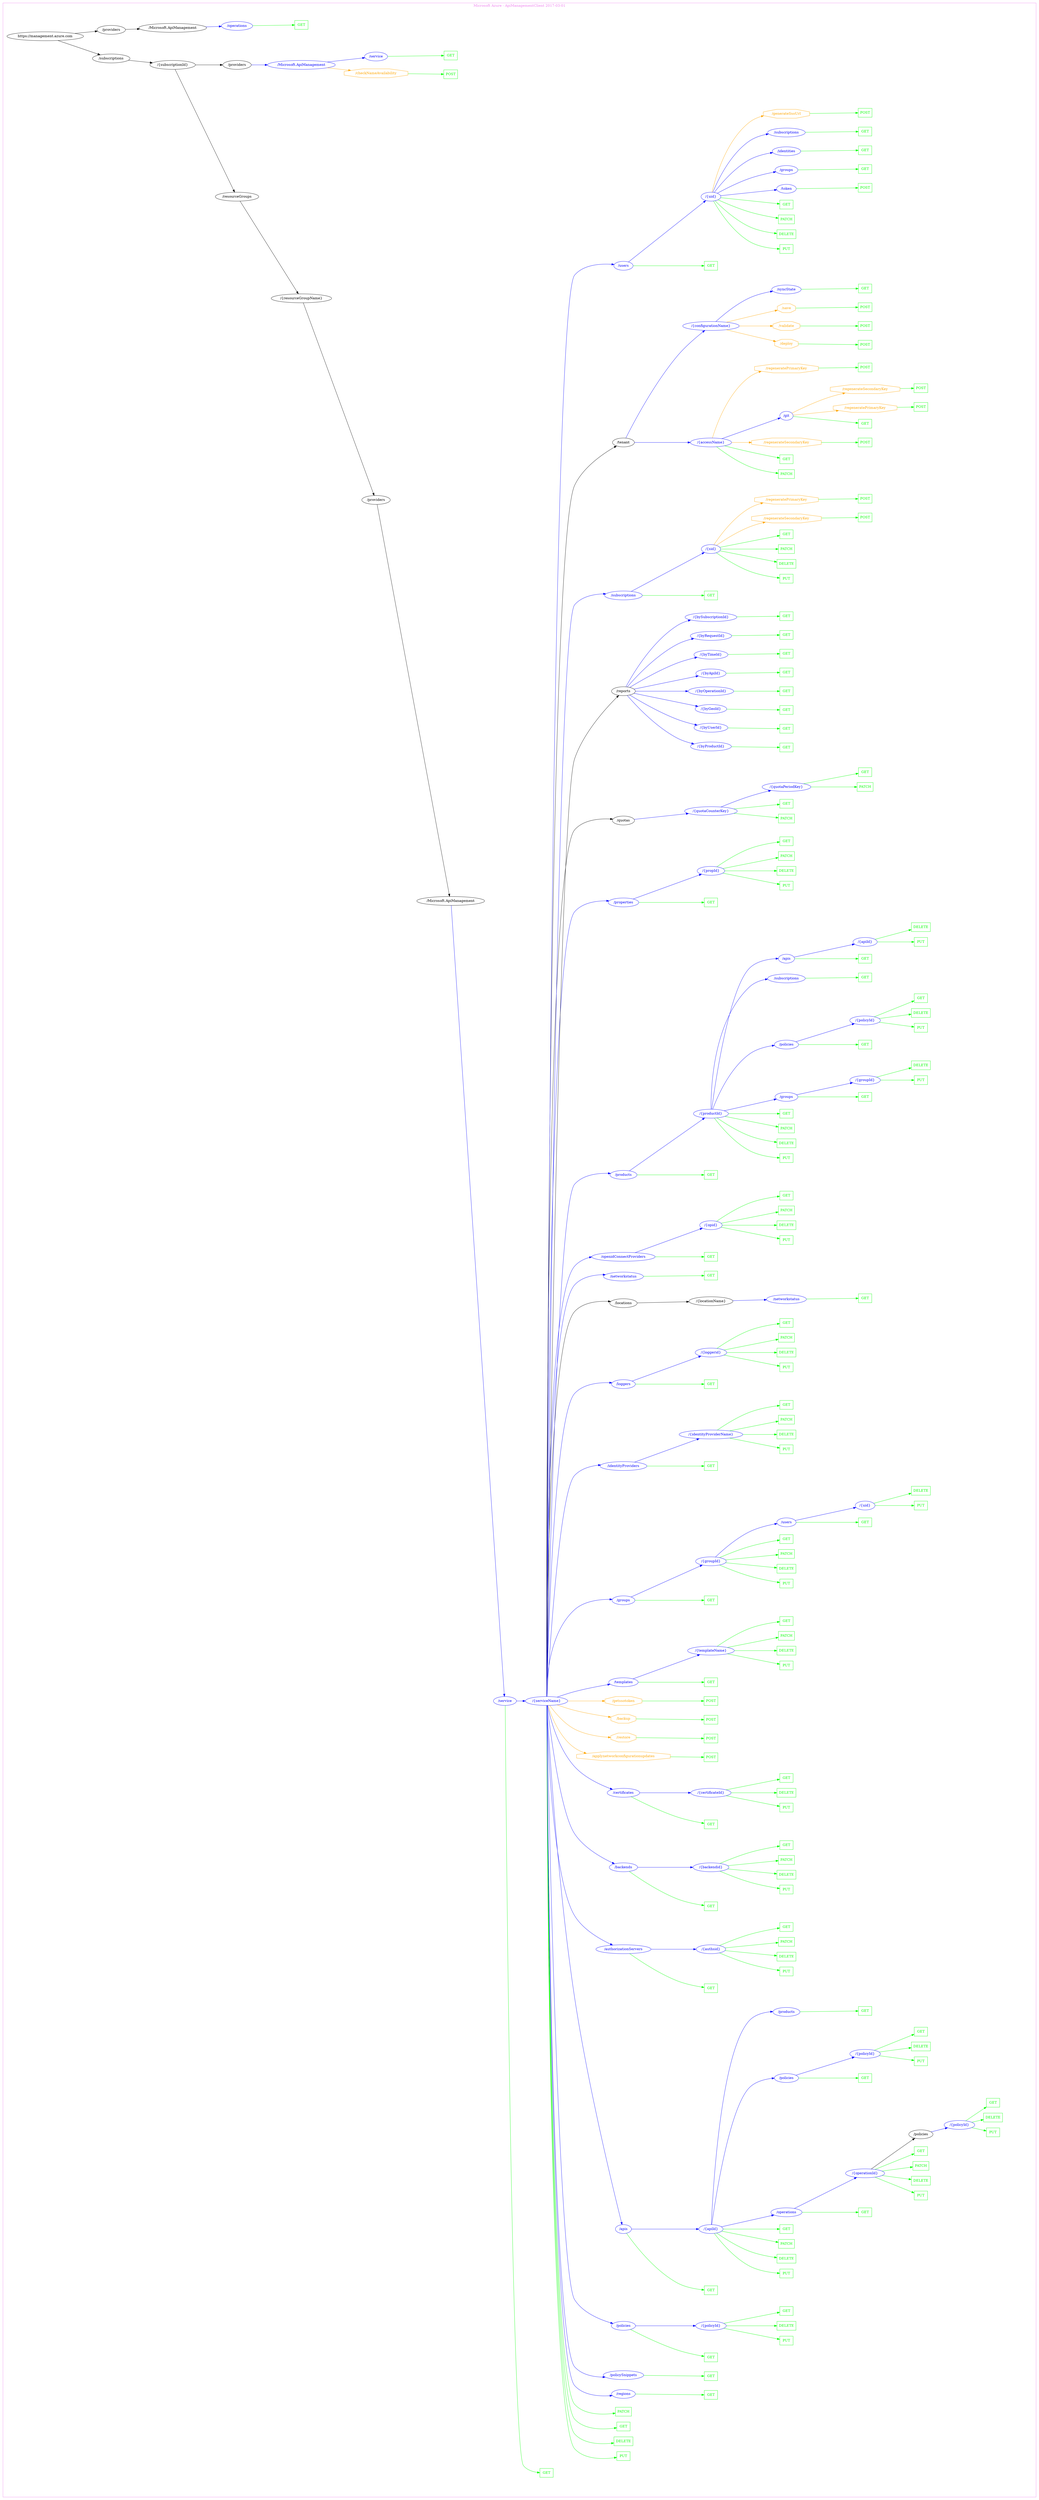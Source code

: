 digraph Cloud_Computing_REST_API {
rankdir="LR";
subgraph cluster_0 {
label="Microsoft Azure - ApiManagementClient 2017-03-01"
color=violet
fontcolor=violet
subgraph cluster_1 {
label=""
color=white
fontcolor=white
node1 [label="https://management.azure.com", shape="ellipse", color="black", fontcolor="black"]
node1 -> node2 [color="black", fontcolor="black"]
subgraph cluster_2 {
label=""
color=white
fontcolor=white
node2 [label="/subscriptions", shape="ellipse", color="black", fontcolor="black"]
node2 -> node3 [color="black", fontcolor="black"]
subgraph cluster_3 {
label=""
color=white
fontcolor=white
node3 [label="/{subscriptionId}", shape="ellipse", color="black", fontcolor="black"]
node3 -> node4 [color="black", fontcolor="black"]
subgraph cluster_4 {
label=""
color=white
fontcolor=white
node4 [label="/resourceGroups", shape="ellipse", color="black", fontcolor="black"]
node4 -> node5 [color="black", fontcolor="black"]
subgraph cluster_5 {
label=""
color=white
fontcolor=white
node5 [label="/{resourceGroupName}", shape="ellipse", color="black", fontcolor="black"]
node5 -> node6 [color="black", fontcolor="black"]
subgraph cluster_6 {
label=""
color=white
fontcolor=white
node6 [label="/providers", shape="ellipse", color="black", fontcolor="black"]
node6 -> node7 [color="black", fontcolor="black"]
subgraph cluster_7 {
label=""
color=white
fontcolor=white
node7 [label="/Microsoft.ApiManagement", shape="ellipse", color="black", fontcolor="black"]
node7 -> node8 [color="blue", fontcolor="blue"]
subgraph cluster_8 {
label=""
color=white
fontcolor=white
node8 [label="/service", shape="ellipse", color="blue", fontcolor="blue"]
node8 -> node9 [color="green", fontcolor="green"]
subgraph cluster_9 {
label=""
color=white
fontcolor=white
node9 [label="GET", shape="box", color="green", fontcolor="green"]
}
node8 -> node10 [color="blue", fontcolor="blue"]
subgraph cluster_10 {
label=""
color=white
fontcolor=white
node10 [label="/{serviceName}", shape="ellipse", color="blue", fontcolor="blue"]
node10 -> node11 [color="green", fontcolor="green"]
subgraph cluster_11 {
label=""
color=white
fontcolor=white
node11 [label="PUT", shape="box", color="green", fontcolor="green"]
}
node10 -> node12 [color="green", fontcolor="green"]
subgraph cluster_12 {
label=""
color=white
fontcolor=white
node12 [label="DELETE", shape="box", color="green", fontcolor="green"]
}
node10 -> node13 [color="green", fontcolor="green"]
subgraph cluster_13 {
label=""
color=white
fontcolor=white
node13 [label="GET", shape="box", color="green", fontcolor="green"]
}
node10 -> node14 [color="green", fontcolor="green"]
subgraph cluster_14 {
label=""
color=white
fontcolor=white
node14 [label="PATCH", shape="box", color="green", fontcolor="green"]
}
node10 -> node15 [color="blue", fontcolor="blue"]
subgraph cluster_15 {
label=""
color=white
fontcolor=white
node15 [label="/regions", shape="ellipse", color="blue", fontcolor="blue"]
node15 -> node16 [color="green", fontcolor="green"]
subgraph cluster_16 {
label=""
color=white
fontcolor=white
node16 [label="GET", shape="box", color="green", fontcolor="green"]
}
}
node10 -> node17 [color="blue", fontcolor="blue"]
subgraph cluster_17 {
label=""
color=white
fontcolor=white
node17 [label="/policySnippets", shape="ellipse", color="blue", fontcolor="blue"]
node17 -> node18 [color="green", fontcolor="green"]
subgraph cluster_18 {
label=""
color=white
fontcolor=white
node18 [label="GET", shape="box", color="green", fontcolor="green"]
}
}
node10 -> node19 [color="blue", fontcolor="blue"]
subgraph cluster_19 {
label=""
color=white
fontcolor=white
node19 [label="/policies", shape="ellipse", color="blue", fontcolor="blue"]
node19 -> node20 [color="green", fontcolor="green"]
subgraph cluster_20 {
label=""
color=white
fontcolor=white
node20 [label="GET", shape="box", color="green", fontcolor="green"]
}
node19 -> node21 [color="blue", fontcolor="blue"]
subgraph cluster_21 {
label=""
color=white
fontcolor=white
node21 [label="/{policyId}", shape="ellipse", color="blue", fontcolor="blue"]
node21 -> node22 [color="green", fontcolor="green"]
subgraph cluster_22 {
label=""
color=white
fontcolor=white
node22 [label="PUT", shape="box", color="green", fontcolor="green"]
}
node21 -> node23 [color="green", fontcolor="green"]
subgraph cluster_23 {
label=""
color=white
fontcolor=white
node23 [label="DELETE", shape="box", color="green", fontcolor="green"]
}
node21 -> node24 [color="green", fontcolor="green"]
subgraph cluster_24 {
label=""
color=white
fontcolor=white
node24 [label="GET", shape="box", color="green", fontcolor="green"]
}
}
}
node10 -> node25 [color="blue", fontcolor="blue"]
subgraph cluster_25 {
label=""
color=white
fontcolor=white
node25 [label="/apis", shape="ellipse", color="blue", fontcolor="blue"]
node25 -> node26 [color="green", fontcolor="green"]
subgraph cluster_26 {
label=""
color=white
fontcolor=white
node26 [label="GET", shape="box", color="green", fontcolor="green"]
}
node25 -> node27 [color="blue", fontcolor="blue"]
subgraph cluster_27 {
label=""
color=white
fontcolor=white
node27 [label="/{apiId}", shape="ellipse", color="blue", fontcolor="blue"]
node27 -> node28 [color="green", fontcolor="green"]
subgraph cluster_28 {
label=""
color=white
fontcolor=white
node28 [label="PUT", shape="box", color="green", fontcolor="green"]
}
node27 -> node29 [color="green", fontcolor="green"]
subgraph cluster_29 {
label=""
color=white
fontcolor=white
node29 [label="DELETE", shape="box", color="green", fontcolor="green"]
}
node27 -> node30 [color="green", fontcolor="green"]
subgraph cluster_30 {
label=""
color=white
fontcolor=white
node30 [label="PATCH", shape="box", color="green", fontcolor="green"]
}
node27 -> node31 [color="green", fontcolor="green"]
subgraph cluster_31 {
label=""
color=white
fontcolor=white
node31 [label="GET", shape="box", color="green", fontcolor="green"]
}
node27 -> node32 [color="blue", fontcolor="blue"]
subgraph cluster_32 {
label=""
color=white
fontcolor=white
node32 [label="/operations", shape="ellipse", color="blue", fontcolor="blue"]
node32 -> node33 [color="green", fontcolor="green"]
subgraph cluster_33 {
label=""
color=white
fontcolor=white
node33 [label="GET", shape="box", color="green", fontcolor="green"]
}
node32 -> node34 [color="blue", fontcolor="blue"]
subgraph cluster_34 {
label=""
color=white
fontcolor=white
node34 [label="/{operationId}", shape="ellipse", color="blue", fontcolor="blue"]
node34 -> node35 [color="green", fontcolor="green"]
subgraph cluster_35 {
label=""
color=white
fontcolor=white
node35 [label="PUT", shape="box", color="green", fontcolor="green"]
}
node34 -> node36 [color="green", fontcolor="green"]
subgraph cluster_36 {
label=""
color=white
fontcolor=white
node36 [label="DELETE", shape="box", color="green", fontcolor="green"]
}
node34 -> node37 [color="green", fontcolor="green"]
subgraph cluster_37 {
label=""
color=white
fontcolor=white
node37 [label="PATCH", shape="box", color="green", fontcolor="green"]
}
node34 -> node38 [color="green", fontcolor="green"]
subgraph cluster_38 {
label=""
color=white
fontcolor=white
node38 [label="GET", shape="box", color="green", fontcolor="green"]
}
node34 -> node39 [color="black", fontcolor="black"]
subgraph cluster_39 {
label=""
color=white
fontcolor=white
node39 [label="/policies", shape="ellipse", color="black", fontcolor="black"]
node39 -> node40 [color="blue", fontcolor="blue"]
subgraph cluster_40 {
label=""
color=white
fontcolor=white
node40 [label="/{policyId}", shape="ellipse", color="blue", fontcolor="blue"]
node40 -> node41 [color="green", fontcolor="green"]
subgraph cluster_41 {
label=""
color=white
fontcolor=white
node41 [label="PUT", shape="box", color="green", fontcolor="green"]
}
node40 -> node42 [color="green", fontcolor="green"]
subgraph cluster_42 {
label=""
color=white
fontcolor=white
node42 [label="DELETE", shape="box", color="green", fontcolor="green"]
}
node40 -> node43 [color="green", fontcolor="green"]
subgraph cluster_43 {
label=""
color=white
fontcolor=white
node43 [label="GET", shape="box", color="green", fontcolor="green"]
}
}
}
}
}
node27 -> node44 [color="blue", fontcolor="blue"]
subgraph cluster_44 {
label=""
color=white
fontcolor=white
node44 [label="/policies", shape="ellipse", color="blue", fontcolor="blue"]
node44 -> node45 [color="green", fontcolor="green"]
subgraph cluster_45 {
label=""
color=white
fontcolor=white
node45 [label="GET", shape="box", color="green", fontcolor="green"]
}
node44 -> node46 [color="blue", fontcolor="blue"]
subgraph cluster_46 {
label=""
color=white
fontcolor=white
node46 [label="/{policyId}", shape="ellipse", color="blue", fontcolor="blue"]
node46 -> node47 [color="green", fontcolor="green"]
subgraph cluster_47 {
label=""
color=white
fontcolor=white
node47 [label="PUT", shape="box", color="green", fontcolor="green"]
}
node46 -> node48 [color="green", fontcolor="green"]
subgraph cluster_48 {
label=""
color=white
fontcolor=white
node48 [label="DELETE", shape="box", color="green", fontcolor="green"]
}
node46 -> node49 [color="green", fontcolor="green"]
subgraph cluster_49 {
label=""
color=white
fontcolor=white
node49 [label="GET", shape="box", color="green", fontcolor="green"]
}
}
}
node27 -> node50 [color="blue", fontcolor="blue"]
subgraph cluster_50 {
label=""
color=white
fontcolor=white
node50 [label="/products", shape="ellipse", color="blue", fontcolor="blue"]
node50 -> node51 [color="green", fontcolor="green"]
subgraph cluster_51 {
label=""
color=white
fontcolor=white
node51 [label="GET", shape="box", color="green", fontcolor="green"]
}
}
}
}
node10 -> node52 [color="blue", fontcolor="blue"]
subgraph cluster_52 {
label=""
color=white
fontcolor=white
node52 [label="/authorizationServers", shape="ellipse", color="blue", fontcolor="blue"]
node52 -> node53 [color="green", fontcolor="green"]
subgraph cluster_53 {
label=""
color=white
fontcolor=white
node53 [label="GET", shape="box", color="green", fontcolor="green"]
}
node52 -> node54 [color="blue", fontcolor="blue"]
subgraph cluster_54 {
label=""
color=white
fontcolor=white
node54 [label="/{authsid}", shape="ellipse", color="blue", fontcolor="blue"]
node54 -> node55 [color="green", fontcolor="green"]
subgraph cluster_55 {
label=""
color=white
fontcolor=white
node55 [label="PUT", shape="box", color="green", fontcolor="green"]
}
node54 -> node56 [color="green", fontcolor="green"]
subgraph cluster_56 {
label=""
color=white
fontcolor=white
node56 [label="DELETE", shape="box", color="green", fontcolor="green"]
}
node54 -> node57 [color="green", fontcolor="green"]
subgraph cluster_57 {
label=""
color=white
fontcolor=white
node57 [label="PATCH", shape="box", color="green", fontcolor="green"]
}
node54 -> node58 [color="green", fontcolor="green"]
subgraph cluster_58 {
label=""
color=white
fontcolor=white
node58 [label="GET", shape="box", color="green", fontcolor="green"]
}
}
}
node10 -> node59 [color="blue", fontcolor="blue"]
subgraph cluster_59 {
label=""
color=white
fontcolor=white
node59 [label="/backends", shape="ellipse", color="blue", fontcolor="blue"]
node59 -> node60 [color="green", fontcolor="green"]
subgraph cluster_60 {
label=""
color=white
fontcolor=white
node60 [label="GET", shape="box", color="green", fontcolor="green"]
}
node59 -> node61 [color="blue", fontcolor="blue"]
subgraph cluster_61 {
label=""
color=white
fontcolor=white
node61 [label="/{backendid}", shape="ellipse", color="blue", fontcolor="blue"]
node61 -> node62 [color="green", fontcolor="green"]
subgraph cluster_62 {
label=""
color=white
fontcolor=white
node62 [label="PUT", shape="box", color="green", fontcolor="green"]
}
node61 -> node63 [color="green", fontcolor="green"]
subgraph cluster_63 {
label=""
color=white
fontcolor=white
node63 [label="DELETE", shape="box", color="green", fontcolor="green"]
}
node61 -> node64 [color="green", fontcolor="green"]
subgraph cluster_64 {
label=""
color=white
fontcolor=white
node64 [label="PATCH", shape="box", color="green", fontcolor="green"]
}
node61 -> node65 [color="green", fontcolor="green"]
subgraph cluster_65 {
label=""
color=white
fontcolor=white
node65 [label="GET", shape="box", color="green", fontcolor="green"]
}
}
}
node10 -> node66 [color="blue", fontcolor="blue"]
subgraph cluster_66 {
label=""
color=white
fontcolor=white
node66 [label="/certificates", shape="ellipse", color="blue", fontcolor="blue"]
node66 -> node67 [color="green", fontcolor="green"]
subgraph cluster_67 {
label=""
color=white
fontcolor=white
node67 [label="GET", shape="box", color="green", fontcolor="green"]
}
node66 -> node68 [color="blue", fontcolor="blue"]
subgraph cluster_68 {
label=""
color=white
fontcolor=white
node68 [label="/{certificateId}", shape="ellipse", color="blue", fontcolor="blue"]
node68 -> node69 [color="green", fontcolor="green"]
subgraph cluster_69 {
label=""
color=white
fontcolor=white
node69 [label="PUT", shape="box", color="green", fontcolor="green"]
}
node68 -> node70 [color="green", fontcolor="green"]
subgraph cluster_70 {
label=""
color=white
fontcolor=white
node70 [label="DELETE", shape="box", color="green", fontcolor="green"]
}
node68 -> node71 [color="green", fontcolor="green"]
subgraph cluster_71 {
label=""
color=white
fontcolor=white
node71 [label="GET", shape="box", color="green", fontcolor="green"]
}
}
}
node10 -> node72 [color="orange", fontcolor="orange"]
subgraph cluster_72 {
label=""
color=white
fontcolor=white
node72 [label="/applynetworkconfigurationupdates", shape="octagon", color="orange", fontcolor="orange"]
node72 -> node73 [color="green", fontcolor="green"]
subgraph cluster_73 {
label=""
color=white
fontcolor=white
node73 [label="POST", shape="box", color="green", fontcolor="green"]
}
}
node10 -> node74 [color="orange", fontcolor="orange"]
subgraph cluster_74 {
label=""
color=white
fontcolor=white
node74 [label="/restore", shape="octagon", color="orange", fontcolor="orange"]
node74 -> node75 [color="green", fontcolor="green"]
subgraph cluster_75 {
label=""
color=white
fontcolor=white
node75 [label="POST", shape="box", color="green", fontcolor="green"]
}
}
node10 -> node76 [color="orange", fontcolor="orange"]
subgraph cluster_76 {
label=""
color=white
fontcolor=white
node76 [label="/backup", shape="octagon", color="orange", fontcolor="orange"]
node76 -> node77 [color="green", fontcolor="green"]
subgraph cluster_77 {
label=""
color=white
fontcolor=white
node77 [label="POST", shape="box", color="green", fontcolor="green"]
}
}
node10 -> node78 [color="orange", fontcolor="orange"]
subgraph cluster_78 {
label=""
color=white
fontcolor=white
node78 [label="/getssotoken", shape="octagon", color="orange", fontcolor="orange"]
node78 -> node79 [color="green", fontcolor="green"]
subgraph cluster_79 {
label=""
color=white
fontcolor=white
node79 [label="POST", shape="box", color="green", fontcolor="green"]
}
}
node10 -> node80 [color="blue", fontcolor="blue"]
subgraph cluster_80 {
label=""
color=white
fontcolor=white
node80 [label="/templates", shape="ellipse", color="blue", fontcolor="blue"]
node80 -> node81 [color="green", fontcolor="green"]
subgraph cluster_81 {
label=""
color=white
fontcolor=white
node81 [label="GET", shape="box", color="green", fontcolor="green"]
}
node80 -> node82 [color="blue", fontcolor="blue"]
subgraph cluster_82 {
label=""
color=white
fontcolor=white
node82 [label="/{templateName}", shape="ellipse", color="blue", fontcolor="blue"]
node82 -> node83 [color="green", fontcolor="green"]
subgraph cluster_83 {
label=""
color=white
fontcolor=white
node83 [label="PUT", shape="box", color="green", fontcolor="green"]
}
node82 -> node84 [color="green", fontcolor="green"]
subgraph cluster_84 {
label=""
color=white
fontcolor=white
node84 [label="DELETE", shape="box", color="green", fontcolor="green"]
}
node82 -> node85 [color="green", fontcolor="green"]
subgraph cluster_85 {
label=""
color=white
fontcolor=white
node85 [label="PATCH", shape="box", color="green", fontcolor="green"]
}
node82 -> node86 [color="green", fontcolor="green"]
subgraph cluster_86 {
label=""
color=white
fontcolor=white
node86 [label="GET", shape="box", color="green", fontcolor="green"]
}
}
}
node10 -> node87 [color="blue", fontcolor="blue"]
subgraph cluster_87 {
label=""
color=white
fontcolor=white
node87 [label="/groups", shape="ellipse", color="blue", fontcolor="blue"]
node87 -> node88 [color="green", fontcolor="green"]
subgraph cluster_88 {
label=""
color=white
fontcolor=white
node88 [label="GET", shape="box", color="green", fontcolor="green"]
}
node87 -> node89 [color="blue", fontcolor="blue"]
subgraph cluster_89 {
label=""
color=white
fontcolor=white
node89 [label="/{groupId}", shape="ellipse", color="blue", fontcolor="blue"]
node89 -> node90 [color="green", fontcolor="green"]
subgraph cluster_90 {
label=""
color=white
fontcolor=white
node90 [label="PUT", shape="box", color="green", fontcolor="green"]
}
node89 -> node91 [color="green", fontcolor="green"]
subgraph cluster_91 {
label=""
color=white
fontcolor=white
node91 [label="DELETE", shape="box", color="green", fontcolor="green"]
}
node89 -> node92 [color="green", fontcolor="green"]
subgraph cluster_92 {
label=""
color=white
fontcolor=white
node92 [label="PATCH", shape="box", color="green", fontcolor="green"]
}
node89 -> node93 [color="green", fontcolor="green"]
subgraph cluster_93 {
label=""
color=white
fontcolor=white
node93 [label="GET", shape="box", color="green", fontcolor="green"]
}
node89 -> node94 [color="blue", fontcolor="blue"]
subgraph cluster_94 {
label=""
color=white
fontcolor=white
node94 [label="/users", shape="ellipse", color="blue", fontcolor="blue"]
node94 -> node95 [color="green", fontcolor="green"]
subgraph cluster_95 {
label=""
color=white
fontcolor=white
node95 [label="GET", shape="box", color="green", fontcolor="green"]
}
node94 -> node96 [color="blue", fontcolor="blue"]
subgraph cluster_96 {
label=""
color=white
fontcolor=white
node96 [label="/{uid}", shape="ellipse", color="blue", fontcolor="blue"]
node96 -> node97 [color="green", fontcolor="green"]
subgraph cluster_97 {
label=""
color=white
fontcolor=white
node97 [label="PUT", shape="box", color="green", fontcolor="green"]
}
node96 -> node98 [color="green", fontcolor="green"]
subgraph cluster_98 {
label=""
color=white
fontcolor=white
node98 [label="DELETE", shape="box", color="green", fontcolor="green"]
}
}
}
}
}
node10 -> node99 [color="blue", fontcolor="blue"]
subgraph cluster_99 {
label=""
color=white
fontcolor=white
node99 [label="/identityProviders", shape="ellipse", color="blue", fontcolor="blue"]
node99 -> node100 [color="green", fontcolor="green"]
subgraph cluster_100 {
label=""
color=white
fontcolor=white
node100 [label="GET", shape="box", color="green", fontcolor="green"]
}
node99 -> node101 [color="blue", fontcolor="blue"]
subgraph cluster_101 {
label=""
color=white
fontcolor=white
node101 [label="/{identityProviderName}", shape="ellipse", color="blue", fontcolor="blue"]
node101 -> node102 [color="green", fontcolor="green"]
subgraph cluster_102 {
label=""
color=white
fontcolor=white
node102 [label="PUT", shape="box", color="green", fontcolor="green"]
}
node101 -> node103 [color="green", fontcolor="green"]
subgraph cluster_103 {
label=""
color=white
fontcolor=white
node103 [label="DELETE", shape="box", color="green", fontcolor="green"]
}
node101 -> node104 [color="green", fontcolor="green"]
subgraph cluster_104 {
label=""
color=white
fontcolor=white
node104 [label="PATCH", shape="box", color="green", fontcolor="green"]
}
node101 -> node105 [color="green", fontcolor="green"]
subgraph cluster_105 {
label=""
color=white
fontcolor=white
node105 [label="GET", shape="box", color="green", fontcolor="green"]
}
}
}
node10 -> node106 [color="blue", fontcolor="blue"]
subgraph cluster_106 {
label=""
color=white
fontcolor=white
node106 [label="/loggers", shape="ellipse", color="blue", fontcolor="blue"]
node106 -> node107 [color="green", fontcolor="green"]
subgraph cluster_107 {
label=""
color=white
fontcolor=white
node107 [label="GET", shape="box", color="green", fontcolor="green"]
}
node106 -> node108 [color="blue", fontcolor="blue"]
subgraph cluster_108 {
label=""
color=white
fontcolor=white
node108 [label="/{loggerid}", shape="ellipse", color="blue", fontcolor="blue"]
node108 -> node109 [color="green", fontcolor="green"]
subgraph cluster_109 {
label=""
color=white
fontcolor=white
node109 [label="PUT", shape="box", color="green", fontcolor="green"]
}
node108 -> node110 [color="green", fontcolor="green"]
subgraph cluster_110 {
label=""
color=white
fontcolor=white
node110 [label="DELETE", shape="box", color="green", fontcolor="green"]
}
node108 -> node111 [color="green", fontcolor="green"]
subgraph cluster_111 {
label=""
color=white
fontcolor=white
node111 [label="PATCH", shape="box", color="green", fontcolor="green"]
}
node108 -> node112 [color="green", fontcolor="green"]
subgraph cluster_112 {
label=""
color=white
fontcolor=white
node112 [label="GET", shape="box", color="green", fontcolor="green"]
}
}
}
node10 -> node113 [color="black", fontcolor="black"]
subgraph cluster_113 {
label=""
color=white
fontcolor=white
node113 [label="/locations", shape="ellipse", color="black", fontcolor="black"]
node113 -> node114 [color="black", fontcolor="black"]
subgraph cluster_114 {
label=""
color=white
fontcolor=white
node114 [label="/{locationName}", shape="ellipse", color="black", fontcolor="black"]
node114 -> node115 [color="blue", fontcolor="blue"]
subgraph cluster_115 {
label=""
color=white
fontcolor=white
node115 [label="/networkstatus", shape="ellipse", color="blue", fontcolor="blue"]
node115 -> node116 [color="green", fontcolor="green"]
subgraph cluster_116 {
label=""
color=white
fontcolor=white
node116 [label="GET", shape="box", color="green", fontcolor="green"]
}
}
}
}
node10 -> node117 [color="blue", fontcolor="blue"]
subgraph cluster_117 {
label=""
color=white
fontcolor=white
node117 [label="/networkstatus", shape="ellipse", color="blue", fontcolor="blue"]
node117 -> node118 [color="green", fontcolor="green"]
subgraph cluster_118 {
label=""
color=white
fontcolor=white
node118 [label="GET", shape="box", color="green", fontcolor="green"]
}
}
node10 -> node119 [color="blue", fontcolor="blue"]
subgraph cluster_119 {
label=""
color=white
fontcolor=white
node119 [label="/openidConnectProviders", shape="ellipse", color="blue", fontcolor="blue"]
node119 -> node120 [color="green", fontcolor="green"]
subgraph cluster_120 {
label=""
color=white
fontcolor=white
node120 [label="GET", shape="box", color="green", fontcolor="green"]
}
node119 -> node121 [color="blue", fontcolor="blue"]
subgraph cluster_121 {
label=""
color=white
fontcolor=white
node121 [label="/{opid}", shape="ellipse", color="blue", fontcolor="blue"]
node121 -> node122 [color="green", fontcolor="green"]
subgraph cluster_122 {
label=""
color=white
fontcolor=white
node122 [label="PUT", shape="box", color="green", fontcolor="green"]
}
node121 -> node123 [color="green", fontcolor="green"]
subgraph cluster_123 {
label=""
color=white
fontcolor=white
node123 [label="DELETE", shape="box", color="green", fontcolor="green"]
}
node121 -> node124 [color="green", fontcolor="green"]
subgraph cluster_124 {
label=""
color=white
fontcolor=white
node124 [label="PATCH", shape="box", color="green", fontcolor="green"]
}
node121 -> node125 [color="green", fontcolor="green"]
subgraph cluster_125 {
label=""
color=white
fontcolor=white
node125 [label="GET", shape="box", color="green", fontcolor="green"]
}
}
}
node10 -> node126 [color="blue", fontcolor="blue"]
subgraph cluster_126 {
label=""
color=white
fontcolor=white
node126 [label="/products", shape="ellipse", color="blue", fontcolor="blue"]
node126 -> node127 [color="green", fontcolor="green"]
subgraph cluster_127 {
label=""
color=white
fontcolor=white
node127 [label="GET", shape="box", color="green", fontcolor="green"]
}
node126 -> node128 [color="blue", fontcolor="blue"]
subgraph cluster_128 {
label=""
color=white
fontcolor=white
node128 [label="/{productId}", shape="ellipse", color="blue", fontcolor="blue"]
node128 -> node129 [color="green", fontcolor="green"]
subgraph cluster_129 {
label=""
color=white
fontcolor=white
node129 [label="PUT", shape="box", color="green", fontcolor="green"]
}
node128 -> node130 [color="green", fontcolor="green"]
subgraph cluster_130 {
label=""
color=white
fontcolor=white
node130 [label="DELETE", shape="box", color="green", fontcolor="green"]
}
node128 -> node131 [color="green", fontcolor="green"]
subgraph cluster_131 {
label=""
color=white
fontcolor=white
node131 [label="PATCH", shape="box", color="green", fontcolor="green"]
}
node128 -> node132 [color="green", fontcolor="green"]
subgraph cluster_132 {
label=""
color=white
fontcolor=white
node132 [label="GET", shape="box", color="green", fontcolor="green"]
}
node128 -> node133 [color="blue", fontcolor="blue"]
subgraph cluster_133 {
label=""
color=white
fontcolor=white
node133 [label="/groups", shape="ellipse", color="blue", fontcolor="blue"]
node133 -> node134 [color="green", fontcolor="green"]
subgraph cluster_134 {
label=""
color=white
fontcolor=white
node134 [label="GET", shape="box", color="green", fontcolor="green"]
}
node133 -> node135 [color="blue", fontcolor="blue"]
subgraph cluster_135 {
label=""
color=white
fontcolor=white
node135 [label="/{groupId}", shape="ellipse", color="blue", fontcolor="blue"]
node135 -> node136 [color="green", fontcolor="green"]
subgraph cluster_136 {
label=""
color=white
fontcolor=white
node136 [label="PUT", shape="box", color="green", fontcolor="green"]
}
node135 -> node137 [color="green", fontcolor="green"]
subgraph cluster_137 {
label=""
color=white
fontcolor=white
node137 [label="DELETE", shape="box", color="green", fontcolor="green"]
}
}
}
node128 -> node138 [color="blue", fontcolor="blue"]
subgraph cluster_138 {
label=""
color=white
fontcolor=white
node138 [label="/policies", shape="ellipse", color="blue", fontcolor="blue"]
node138 -> node139 [color="green", fontcolor="green"]
subgraph cluster_139 {
label=""
color=white
fontcolor=white
node139 [label="GET", shape="box", color="green", fontcolor="green"]
}
node138 -> node140 [color="blue", fontcolor="blue"]
subgraph cluster_140 {
label=""
color=white
fontcolor=white
node140 [label="/{policyId}", shape="ellipse", color="blue", fontcolor="blue"]
node140 -> node141 [color="green", fontcolor="green"]
subgraph cluster_141 {
label=""
color=white
fontcolor=white
node141 [label="PUT", shape="box", color="green", fontcolor="green"]
}
node140 -> node142 [color="green", fontcolor="green"]
subgraph cluster_142 {
label=""
color=white
fontcolor=white
node142 [label="DELETE", shape="box", color="green", fontcolor="green"]
}
node140 -> node143 [color="green", fontcolor="green"]
subgraph cluster_143 {
label=""
color=white
fontcolor=white
node143 [label="GET", shape="box", color="green", fontcolor="green"]
}
}
}
node128 -> node144 [color="blue", fontcolor="blue"]
subgraph cluster_144 {
label=""
color=white
fontcolor=white
node144 [label="/subscriptions", shape="ellipse", color="blue", fontcolor="blue"]
node144 -> node145 [color="green", fontcolor="green"]
subgraph cluster_145 {
label=""
color=white
fontcolor=white
node145 [label="GET", shape="box", color="green", fontcolor="green"]
}
}
node128 -> node146 [color="blue", fontcolor="blue"]
subgraph cluster_146 {
label=""
color=white
fontcolor=white
node146 [label="/apis", shape="ellipse", color="blue", fontcolor="blue"]
node146 -> node147 [color="green", fontcolor="green"]
subgraph cluster_147 {
label=""
color=white
fontcolor=white
node147 [label="GET", shape="box", color="green", fontcolor="green"]
}
node146 -> node148 [color="blue", fontcolor="blue"]
subgraph cluster_148 {
label=""
color=white
fontcolor=white
node148 [label="/{apiId}", shape="ellipse", color="blue", fontcolor="blue"]
node148 -> node149 [color="green", fontcolor="green"]
subgraph cluster_149 {
label=""
color=white
fontcolor=white
node149 [label="PUT", shape="box", color="green", fontcolor="green"]
}
node148 -> node150 [color="green", fontcolor="green"]
subgraph cluster_150 {
label=""
color=white
fontcolor=white
node150 [label="DELETE", shape="box", color="green", fontcolor="green"]
}
}
}
}
}
node10 -> node151 [color="blue", fontcolor="blue"]
subgraph cluster_151 {
label=""
color=white
fontcolor=white
node151 [label="/properties", shape="ellipse", color="blue", fontcolor="blue"]
node151 -> node152 [color="green", fontcolor="green"]
subgraph cluster_152 {
label=""
color=white
fontcolor=white
node152 [label="GET", shape="box", color="green", fontcolor="green"]
}
node151 -> node153 [color="blue", fontcolor="blue"]
subgraph cluster_153 {
label=""
color=white
fontcolor=white
node153 [label="/{propId}", shape="ellipse", color="blue", fontcolor="blue"]
node153 -> node154 [color="green", fontcolor="green"]
subgraph cluster_154 {
label=""
color=white
fontcolor=white
node154 [label="PUT", shape="box", color="green", fontcolor="green"]
}
node153 -> node155 [color="green", fontcolor="green"]
subgraph cluster_155 {
label=""
color=white
fontcolor=white
node155 [label="DELETE", shape="box", color="green", fontcolor="green"]
}
node153 -> node156 [color="green", fontcolor="green"]
subgraph cluster_156 {
label=""
color=white
fontcolor=white
node156 [label="PATCH", shape="box", color="green", fontcolor="green"]
}
node153 -> node157 [color="green", fontcolor="green"]
subgraph cluster_157 {
label=""
color=white
fontcolor=white
node157 [label="GET", shape="box", color="green", fontcolor="green"]
}
}
}
node10 -> node158 [color="black", fontcolor="black"]
subgraph cluster_158 {
label=""
color=white
fontcolor=white
node158 [label="/quotas", shape="ellipse", color="black", fontcolor="black"]
node158 -> node159 [color="blue", fontcolor="blue"]
subgraph cluster_159 {
label=""
color=white
fontcolor=white
node159 [label="/{quotaCounterKey}", shape="ellipse", color="blue", fontcolor="blue"]
node159 -> node160 [color="green", fontcolor="green"]
subgraph cluster_160 {
label=""
color=white
fontcolor=white
node160 [label="PATCH", shape="box", color="green", fontcolor="green"]
}
node159 -> node161 [color="green", fontcolor="green"]
subgraph cluster_161 {
label=""
color=white
fontcolor=white
node161 [label="GET", shape="box", color="green", fontcolor="green"]
}
node159 -> node162 [color="blue", fontcolor="blue"]
subgraph cluster_162 {
label=""
color=white
fontcolor=white
node162 [label="/{quotaPeriodKey}", shape="ellipse", color="blue", fontcolor="blue"]
node162 -> node163 [color="green", fontcolor="green"]
subgraph cluster_163 {
label=""
color=white
fontcolor=white
node163 [label="PATCH", shape="box", color="green", fontcolor="green"]
}
node162 -> node164 [color="green", fontcolor="green"]
subgraph cluster_164 {
label=""
color=white
fontcolor=white
node164 [label="GET", shape="box", color="green", fontcolor="green"]
}
}
}
}
node10 -> node165 [color="black", fontcolor="black"]
subgraph cluster_165 {
label=""
color=white
fontcolor=white
node165 [label="/reports", shape="ellipse", color="black", fontcolor="black"]
node165 -> node166 [color="blue", fontcolor="blue"]
subgraph cluster_166 {
label=""
color=white
fontcolor=white
node166 [label="/{byProductId}", shape="ellipse", color="blue", fontcolor="blue"]
node166 -> node167 [color="green", fontcolor="green"]
subgraph cluster_167 {
label=""
color=white
fontcolor=white
node167 [label="GET", shape="box", color="green", fontcolor="green"]
}
}
node165 -> node168 [color="blue", fontcolor="blue"]
subgraph cluster_168 {
label=""
color=white
fontcolor=white
node168 [label="/{byUserId}", shape="ellipse", color="blue", fontcolor="blue"]
node168 -> node169 [color="green", fontcolor="green"]
subgraph cluster_169 {
label=""
color=white
fontcolor=white
node169 [label="GET", shape="box", color="green", fontcolor="green"]
}
}
node165 -> node170 [color="blue", fontcolor="blue"]
subgraph cluster_170 {
label=""
color=white
fontcolor=white
node170 [label="/{byGeoId}", shape="ellipse", color="blue", fontcolor="blue"]
node170 -> node171 [color="green", fontcolor="green"]
subgraph cluster_171 {
label=""
color=white
fontcolor=white
node171 [label="GET", shape="box", color="green", fontcolor="green"]
}
}
node165 -> node172 [color="blue", fontcolor="blue"]
subgraph cluster_172 {
label=""
color=white
fontcolor=white
node172 [label="/{byOperationId}", shape="ellipse", color="blue", fontcolor="blue"]
node172 -> node173 [color="green", fontcolor="green"]
subgraph cluster_173 {
label=""
color=white
fontcolor=white
node173 [label="GET", shape="box", color="green", fontcolor="green"]
}
}
node165 -> node174 [color="blue", fontcolor="blue"]
subgraph cluster_174 {
label=""
color=white
fontcolor=white
node174 [label="/{byApiId}", shape="ellipse", color="blue", fontcolor="blue"]
node174 -> node175 [color="green", fontcolor="green"]
subgraph cluster_175 {
label=""
color=white
fontcolor=white
node175 [label="GET", shape="box", color="green", fontcolor="green"]
}
}
node165 -> node176 [color="blue", fontcolor="blue"]
subgraph cluster_176 {
label=""
color=white
fontcolor=white
node176 [label="/{byTimeId}", shape="ellipse", color="blue", fontcolor="blue"]
node176 -> node177 [color="green", fontcolor="green"]
subgraph cluster_177 {
label=""
color=white
fontcolor=white
node177 [label="GET", shape="box", color="green", fontcolor="green"]
}
}
node165 -> node178 [color="blue", fontcolor="blue"]
subgraph cluster_178 {
label=""
color=white
fontcolor=white
node178 [label="/{byRequestId}", shape="ellipse", color="blue", fontcolor="blue"]
node178 -> node179 [color="green", fontcolor="green"]
subgraph cluster_179 {
label=""
color=white
fontcolor=white
node179 [label="GET", shape="box", color="green", fontcolor="green"]
}
}
node165 -> node180 [color="blue", fontcolor="blue"]
subgraph cluster_180 {
label=""
color=white
fontcolor=white
node180 [label="/{bySubscriptionId}", shape="ellipse", color="blue", fontcolor="blue"]
node180 -> node181 [color="green", fontcolor="green"]
subgraph cluster_181 {
label=""
color=white
fontcolor=white
node181 [label="GET", shape="box", color="green", fontcolor="green"]
}
}
}
node10 -> node182 [color="blue", fontcolor="blue"]
subgraph cluster_182 {
label=""
color=white
fontcolor=white
node182 [label="/subscriptions", shape="ellipse", color="blue", fontcolor="blue"]
node182 -> node183 [color="green", fontcolor="green"]
subgraph cluster_183 {
label=""
color=white
fontcolor=white
node183 [label="GET", shape="box", color="green", fontcolor="green"]
}
node182 -> node184 [color="blue", fontcolor="blue"]
subgraph cluster_184 {
label=""
color=white
fontcolor=white
node184 [label="/{sid}", shape="ellipse", color="blue", fontcolor="blue"]
node184 -> node185 [color="green", fontcolor="green"]
subgraph cluster_185 {
label=""
color=white
fontcolor=white
node185 [label="PUT", shape="box", color="green", fontcolor="green"]
}
node184 -> node186 [color="green", fontcolor="green"]
subgraph cluster_186 {
label=""
color=white
fontcolor=white
node186 [label="DELETE", shape="box", color="green", fontcolor="green"]
}
node184 -> node187 [color="green", fontcolor="green"]
subgraph cluster_187 {
label=""
color=white
fontcolor=white
node187 [label="PATCH", shape="box", color="green", fontcolor="green"]
}
node184 -> node188 [color="green", fontcolor="green"]
subgraph cluster_188 {
label=""
color=white
fontcolor=white
node188 [label="GET", shape="box", color="green", fontcolor="green"]
}
node184 -> node189 [color="orange", fontcolor="orange"]
subgraph cluster_189 {
label=""
color=white
fontcolor=white
node189 [label="/regenerateSecondaryKey", shape="octagon", color="orange", fontcolor="orange"]
node189 -> node190 [color="green", fontcolor="green"]
subgraph cluster_190 {
label=""
color=white
fontcolor=white
node190 [label="POST", shape="box", color="green", fontcolor="green"]
}
}
node184 -> node191 [color="orange", fontcolor="orange"]
subgraph cluster_191 {
label=""
color=white
fontcolor=white
node191 [label="/regeneratePrimaryKey", shape="octagon", color="orange", fontcolor="orange"]
node191 -> node192 [color="green", fontcolor="green"]
subgraph cluster_192 {
label=""
color=white
fontcolor=white
node192 [label="POST", shape="box", color="green", fontcolor="green"]
}
}
}
}
node10 -> node193 [color="black", fontcolor="black"]
subgraph cluster_193 {
label=""
color=white
fontcolor=white
node193 [label="/tenant", shape="ellipse", color="black", fontcolor="black"]
node193 -> node194 [color="blue", fontcolor="blue"]
subgraph cluster_194 {
label=""
color=white
fontcolor=white
node194 [label="/{accessName}", shape="ellipse", color="blue", fontcolor="blue"]
node194 -> node195 [color="green", fontcolor="green"]
subgraph cluster_195 {
label=""
color=white
fontcolor=white
node195 [label="PATCH", shape="box", color="green", fontcolor="green"]
}
node194 -> node196 [color="green", fontcolor="green"]
subgraph cluster_196 {
label=""
color=white
fontcolor=white
node196 [label="GET", shape="box", color="green", fontcolor="green"]
}
node194 -> node197 [color="orange", fontcolor="orange"]
subgraph cluster_197 {
label=""
color=white
fontcolor=white
node197 [label="/regenerateSecondaryKey", shape="octagon", color="orange", fontcolor="orange"]
node197 -> node198 [color="green", fontcolor="green"]
subgraph cluster_198 {
label=""
color=white
fontcolor=white
node198 [label="POST", shape="box", color="green", fontcolor="green"]
}
}
node194 -> node199 [color="blue", fontcolor="blue"]
subgraph cluster_199 {
label=""
color=white
fontcolor=white
node199 [label="/git", shape="ellipse", color="blue", fontcolor="blue"]
node199 -> node200 [color="green", fontcolor="green"]
subgraph cluster_200 {
label=""
color=white
fontcolor=white
node200 [label="GET", shape="box", color="green", fontcolor="green"]
}
node199 -> node201 [color="orange", fontcolor="orange"]
subgraph cluster_201 {
label=""
color=white
fontcolor=white
node201 [label="/regeneratePrimaryKey", shape="octagon", color="orange", fontcolor="orange"]
node201 -> node202 [color="green", fontcolor="green"]
subgraph cluster_202 {
label=""
color=white
fontcolor=white
node202 [label="POST", shape="box", color="green", fontcolor="green"]
}
}
node199 -> node203 [color="orange", fontcolor="orange"]
subgraph cluster_203 {
label=""
color=white
fontcolor=white
node203 [label="/regenerateSecondaryKey", shape="octagon", color="orange", fontcolor="orange"]
node203 -> node204 [color="green", fontcolor="green"]
subgraph cluster_204 {
label=""
color=white
fontcolor=white
node204 [label="POST", shape="box", color="green", fontcolor="green"]
}
}
}
node194 -> node205 [color="orange", fontcolor="orange"]
subgraph cluster_205 {
label=""
color=white
fontcolor=white
node205 [label="/regeneratePrimaryKey", shape="octagon", color="orange", fontcolor="orange"]
node205 -> node206 [color="green", fontcolor="green"]
subgraph cluster_206 {
label=""
color=white
fontcolor=white
node206 [label="POST", shape="box", color="green", fontcolor="green"]
}
}
}
node193 -> node207 [color="blue", fontcolor="blue"]
subgraph cluster_207 {
label=""
color=white
fontcolor=white
node207 [label="/{configurationName}", shape="ellipse", color="blue", fontcolor="blue"]
node207 -> node208 [color="orange", fontcolor="orange"]
subgraph cluster_208 {
label=""
color=white
fontcolor=white
node208 [label="/deploy", shape="octagon", color="orange", fontcolor="orange"]
node208 -> node209 [color="green", fontcolor="green"]
subgraph cluster_209 {
label=""
color=white
fontcolor=white
node209 [label="POST", shape="box", color="green", fontcolor="green"]
}
}
node207 -> node210 [color="orange", fontcolor="orange"]
subgraph cluster_210 {
label=""
color=white
fontcolor=white
node210 [label="/validate", shape="octagon", color="orange", fontcolor="orange"]
node210 -> node211 [color="green", fontcolor="green"]
subgraph cluster_211 {
label=""
color=white
fontcolor=white
node211 [label="POST", shape="box", color="green", fontcolor="green"]
}
}
node207 -> node212 [color="orange", fontcolor="orange"]
subgraph cluster_212 {
label=""
color=white
fontcolor=white
node212 [label="/save", shape="octagon", color="orange", fontcolor="orange"]
node212 -> node213 [color="green", fontcolor="green"]
subgraph cluster_213 {
label=""
color=white
fontcolor=white
node213 [label="POST", shape="box", color="green", fontcolor="green"]
}
}
node207 -> node214 [color="blue", fontcolor="blue"]
subgraph cluster_214 {
label=""
color=white
fontcolor=white
node214 [label="/syncState", shape="ellipse", color="blue", fontcolor="blue"]
node214 -> node215 [color="green", fontcolor="green"]
subgraph cluster_215 {
label=""
color=white
fontcolor=white
node215 [label="GET", shape="box", color="green", fontcolor="green"]
}
}
}
}
node10 -> node216 [color="blue", fontcolor="blue"]
subgraph cluster_216 {
label=""
color=white
fontcolor=white
node216 [label="/users", shape="ellipse", color="blue", fontcolor="blue"]
node216 -> node217 [color="green", fontcolor="green"]
subgraph cluster_217 {
label=""
color=white
fontcolor=white
node217 [label="GET", shape="box", color="green", fontcolor="green"]
}
node216 -> node218 [color="blue", fontcolor="blue"]
subgraph cluster_218 {
label=""
color=white
fontcolor=white
node218 [label="/{uid}", shape="ellipse", color="blue", fontcolor="blue"]
node218 -> node219 [color="green", fontcolor="green"]
subgraph cluster_219 {
label=""
color=white
fontcolor=white
node219 [label="PUT", shape="box", color="green", fontcolor="green"]
}
node218 -> node220 [color="green", fontcolor="green"]
subgraph cluster_220 {
label=""
color=white
fontcolor=white
node220 [label="DELETE", shape="box", color="green", fontcolor="green"]
}
node218 -> node221 [color="green", fontcolor="green"]
subgraph cluster_221 {
label=""
color=white
fontcolor=white
node221 [label="PATCH", shape="box", color="green", fontcolor="green"]
}
node218 -> node222 [color="green", fontcolor="green"]
subgraph cluster_222 {
label=""
color=white
fontcolor=white
node222 [label="GET", shape="box", color="green", fontcolor="green"]
}
node218 -> node223 [color="blue", fontcolor="blue"]
subgraph cluster_223 {
label=""
color=white
fontcolor=white
node223 [label="/token", shape="ellipse", color="blue", fontcolor="blue"]
node223 -> node224 [color="green", fontcolor="green"]
subgraph cluster_224 {
label=""
color=white
fontcolor=white
node224 [label="POST", shape="box", color="green", fontcolor="green"]
}
}
node218 -> node225 [color="blue", fontcolor="blue"]
subgraph cluster_225 {
label=""
color=white
fontcolor=white
node225 [label="/groups", shape="ellipse", color="blue", fontcolor="blue"]
node225 -> node226 [color="green", fontcolor="green"]
subgraph cluster_226 {
label=""
color=white
fontcolor=white
node226 [label="GET", shape="box", color="green", fontcolor="green"]
}
}
node218 -> node227 [color="blue", fontcolor="blue"]
subgraph cluster_227 {
label=""
color=white
fontcolor=white
node227 [label="/identities", shape="ellipse", color="blue", fontcolor="blue"]
node227 -> node228 [color="green", fontcolor="green"]
subgraph cluster_228 {
label=""
color=white
fontcolor=white
node228 [label="GET", shape="box", color="green", fontcolor="green"]
}
}
node218 -> node229 [color="blue", fontcolor="blue"]
subgraph cluster_229 {
label=""
color=white
fontcolor=white
node229 [label="/subscriptions", shape="ellipse", color="blue", fontcolor="blue"]
node229 -> node230 [color="green", fontcolor="green"]
subgraph cluster_230 {
label=""
color=white
fontcolor=white
node230 [label="GET", shape="box", color="green", fontcolor="green"]
}
}
node218 -> node231 [color="orange", fontcolor="orange"]
subgraph cluster_231 {
label=""
color=white
fontcolor=white
node231 [label="/generateSsoUrl", shape="octagon", color="orange", fontcolor="orange"]
node231 -> node232 [color="green", fontcolor="green"]
subgraph cluster_232 {
label=""
color=white
fontcolor=white
node232 [label="POST", shape="box", color="green", fontcolor="green"]
}
}
}
}
}
}
}
}
}
}
node3 -> node233 [color="black", fontcolor="black"]
subgraph cluster_233 {
label=""
color=white
fontcolor=white
node233 [label="/providers", shape="ellipse", color="black", fontcolor="black"]
node233 -> node234 [color="blue", fontcolor="blue"]
subgraph cluster_234 {
label=""
color=white
fontcolor=white
node234 [label="/Microsoft.ApiManagement", shape="ellipse", color="blue", fontcolor="blue"]
node234 -> node235 [color="orange", fontcolor="orange"]
subgraph cluster_235 {
label=""
color=white
fontcolor=white
node235 [label="/checkNameAvailability", shape="octagon", color="orange", fontcolor="orange"]
node235 -> node236 [color="green", fontcolor="green"]
subgraph cluster_236 {
label=""
color=white
fontcolor=white
node236 [label="POST", shape="box", color="green", fontcolor="green"]
}
}
node234 -> node237 [color="blue", fontcolor="blue"]
subgraph cluster_237 {
label=""
color=white
fontcolor=white
node237 [label="/service", shape="ellipse", color="blue", fontcolor="blue"]
node237 -> node238 [color="green", fontcolor="green"]
subgraph cluster_238 {
label=""
color=white
fontcolor=white
node238 [label="GET", shape="box", color="green", fontcolor="green"]
}
}
}
}
}
}
node1 -> node239 [color="black", fontcolor="black"]
subgraph cluster_239 {
label=""
color=white
fontcolor=white
node239 [label="/providers", shape="ellipse", color="black", fontcolor="black"]
node239 -> node240 [color="black", fontcolor="black"]
subgraph cluster_240 {
label=""
color=white
fontcolor=white
node240 [label="/Microsoft.ApiManagement", shape="ellipse", color="black", fontcolor="black"]
node240 -> node241 [color="blue", fontcolor="blue"]
subgraph cluster_241 {
label=""
color=white
fontcolor=white
node241 [label="/operations", shape="ellipse", color="blue", fontcolor="blue"]
node241 -> node242 [color="green", fontcolor="green"]
subgraph cluster_242 {
label=""
color=white
fontcolor=white
node242 [label="GET", shape="box", color="green", fontcolor="green"]
}
}
}
}
}
}
}
